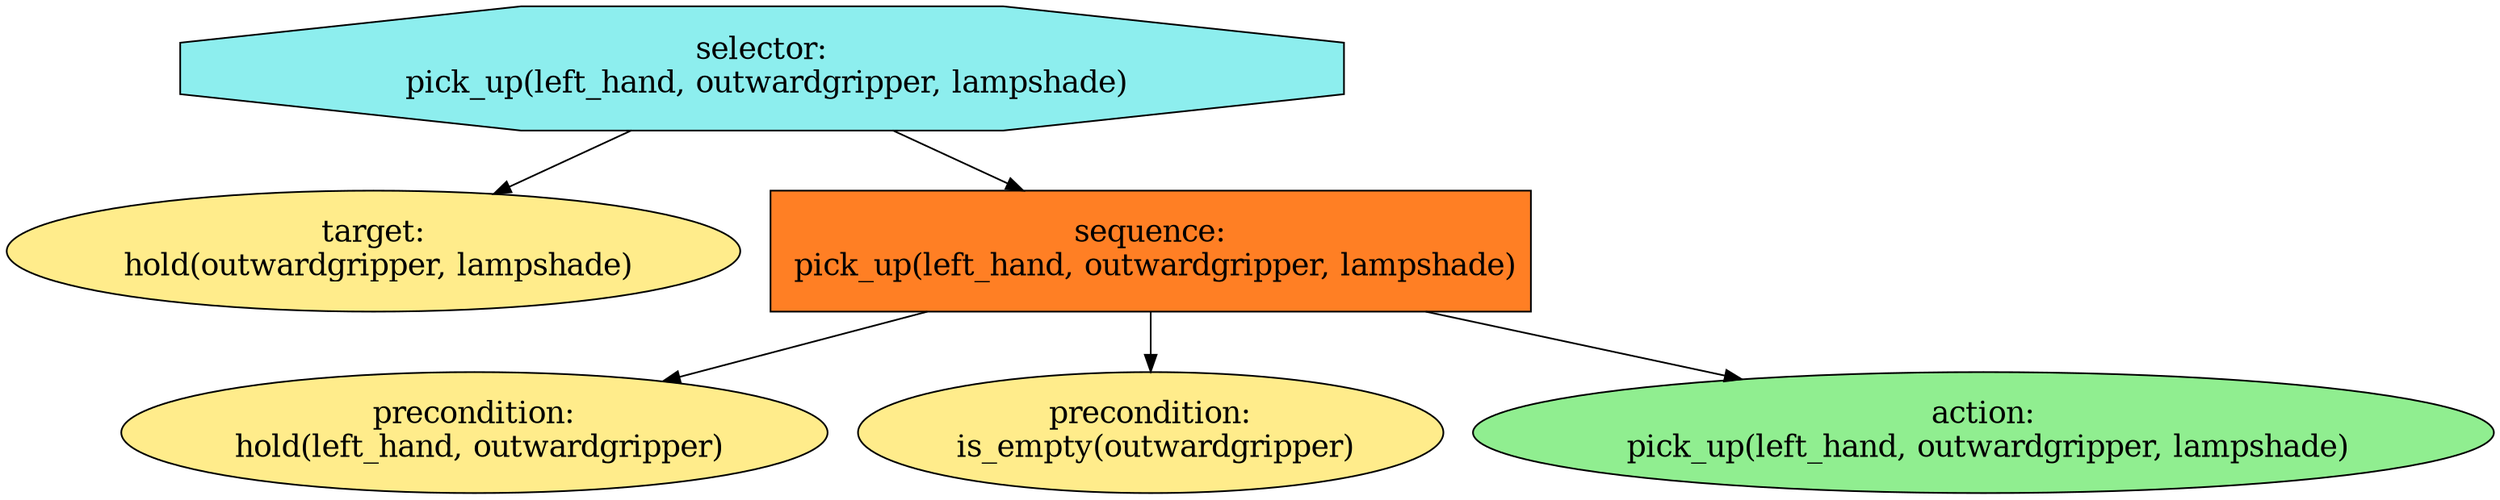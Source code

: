 digraph pastafarianism {
ordering=out;
graph [fontname="times-roman"];
node [fontname="times-roman"];
edge [fontname="times-roman"];
"selector:
 pick_up(left_hand, outwardgripper, lampshade)" [fillcolor=darkslategray2, fontcolor=black, fontsize=18, label="selector:
 pick_up(left_hand, outwardgripper, lampshade)", shape=octagon, style=filled];
"target:
 hold(outwardgripper, lampshade)" [fillcolor=lightgoldenrod1, fontcolor=black, fontsize=18, height=1.0, label="target:
 hold(outwardgripper, lampshade)", shape=ellipse, style=filled];
"selector:
 pick_up(left_hand, outwardgripper, lampshade)" -> "target:
 hold(outwardgripper, lampshade)";
"sequence:
 pick_up(left_hand, outwardgripper, lampshade)" [fillcolor=chocolate1, fontcolor=black, fontsize=18, height=1.0, label="sequence:
 pick_up(left_hand, outwardgripper, lampshade)", shape=box, style=filled];
"selector:
 pick_up(left_hand, outwardgripper, lampshade)" -> "sequence:
 pick_up(left_hand, outwardgripper, lampshade)";
"precondition:
 hold(left_hand, outwardgripper)" [fillcolor=lightgoldenrod1, fontcolor=black, fontsize=18, height=1.0, label="precondition:
 hold(left_hand, outwardgripper)", shape=ellipse, style=filled];
"sequence:
 pick_up(left_hand, outwardgripper, lampshade)" -> "precondition:
 hold(left_hand, outwardgripper)";
"precondition:
 is_empty(outwardgripper)" [fillcolor=lightgoldenrod1, fontcolor=black, fontsize=18, height=1.0, label="precondition:
 is_empty(outwardgripper)", shape=ellipse, style=filled];
"sequence:
 pick_up(left_hand, outwardgripper, lampshade)" -> "precondition:
 is_empty(outwardgripper)";
"action:
 pick_up(left_hand, outwardgripper, lampshade)" [fillcolor=lightgreen, fontcolor=black, fontsize=18, height=1.0, label="action:
 pick_up(left_hand, outwardgripper, lampshade)", shape=ellipse, style=filled];
"sequence:
 pick_up(left_hand, outwardgripper, lampshade)" -> "action:
 pick_up(left_hand, outwardgripper, lampshade)";
}
